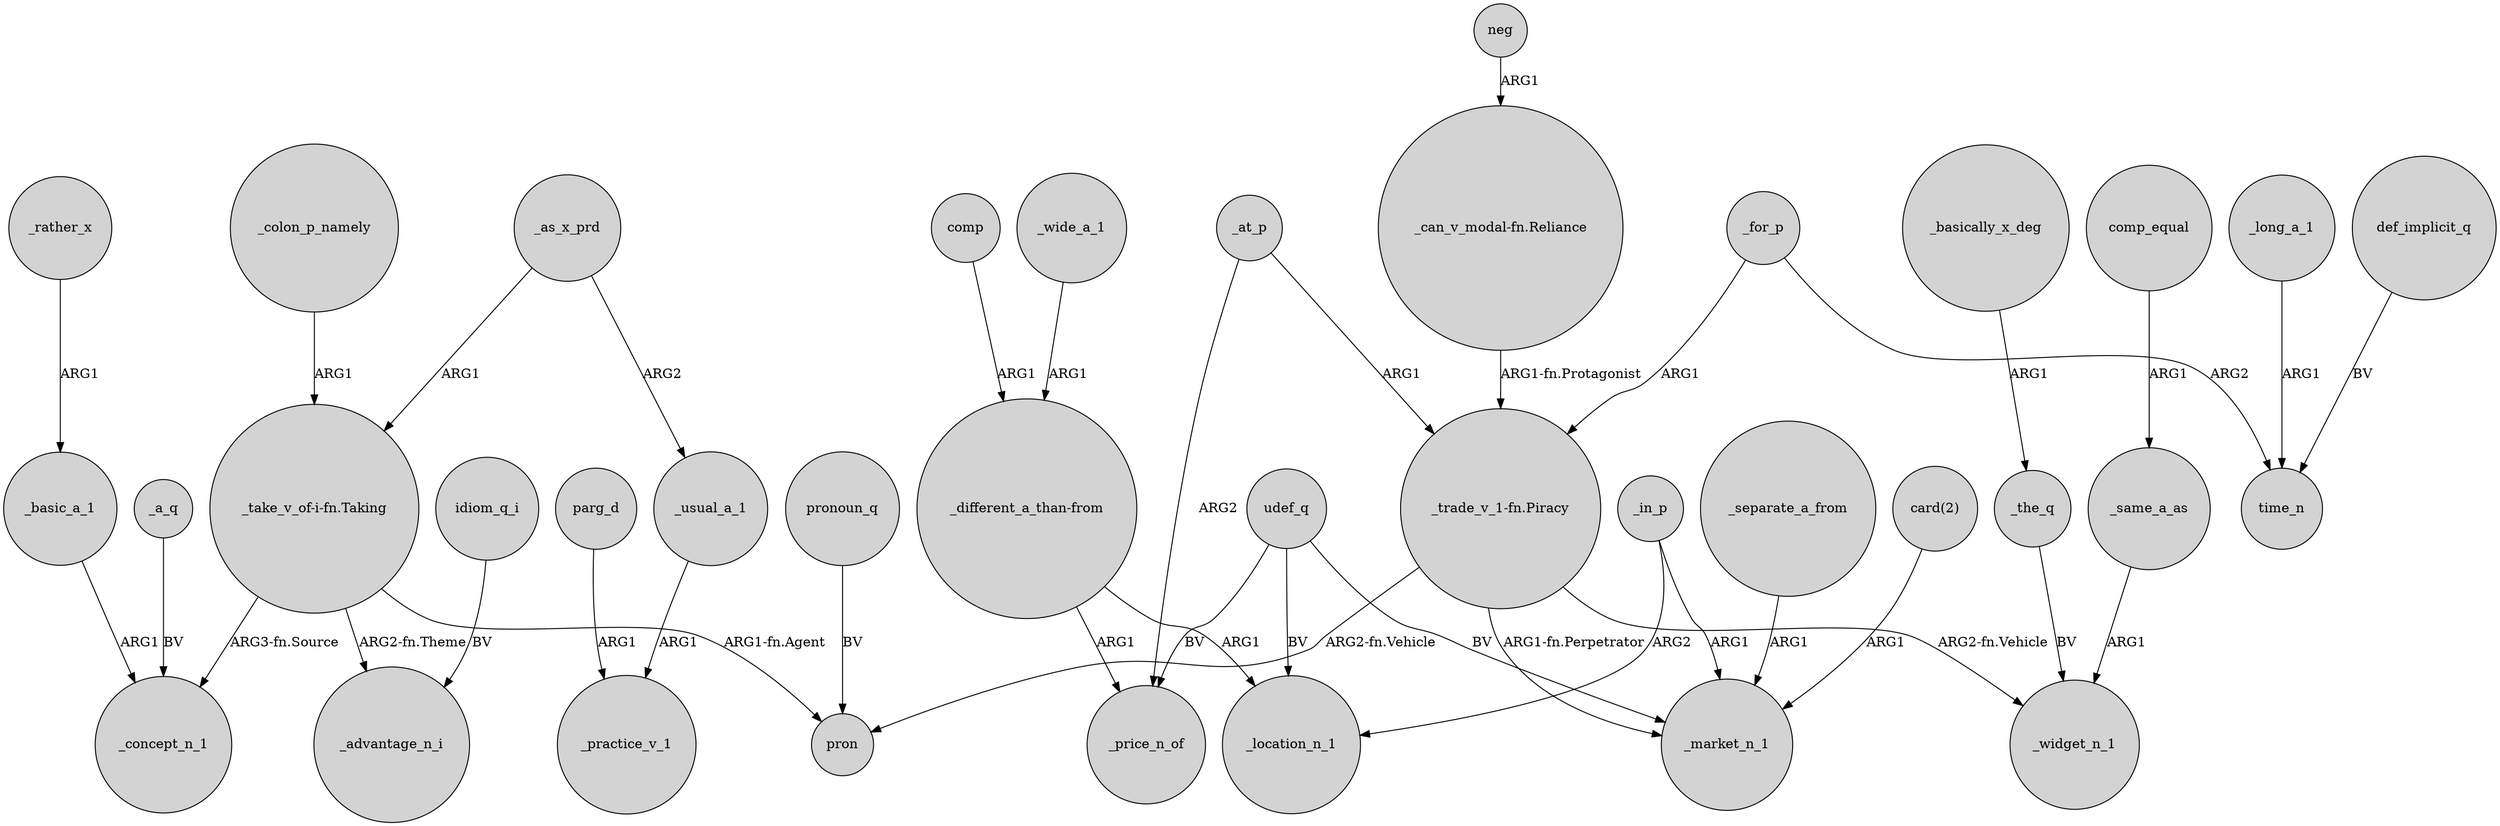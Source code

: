digraph {
	node [shape=circle style=filled]
	_colon_p_namely -> "_take_v_of-i-fn.Taking" [label=ARG1]
	_basically_x_deg -> _the_q [label=ARG1]
	_at_p -> "_trade_v_1-fn.Piracy" [label=ARG1]
	_same_a_as -> _widget_n_1 [label=ARG1]
	udef_q -> _market_n_1 [label=BV]
	_for_p -> time_n [label=ARG2]
	_in_p -> _location_n_1 [label=ARG2]
	_wide_a_1 -> "_different_a_than-from" [label=ARG1]
	parg_d -> _practice_v_1 [label=ARG1]
	udef_q -> _location_n_1 [label=BV]
	udef_q -> _price_n_of [label=BV]
	_basic_a_1 -> _concept_n_1 [label=ARG1]
	_the_q -> _widget_n_1 [label=BV]
	_rather_x -> _basic_a_1 [label=ARG1]
	neg -> "_can_v_modal-fn.Reliance" [label=ARG1]
	_for_p -> "_trade_v_1-fn.Piracy" [label=ARG1]
	"_take_v_of-i-fn.Taking" -> pron [label="ARG1-fn.Agent"]
	_as_x_prd -> "_take_v_of-i-fn.Taking" [label=ARG1]
	_in_p -> _market_n_1 [label=ARG1]
	pronoun_q -> pron [label=BV]
	"_take_v_of-i-fn.Taking" -> _concept_n_1 [label="ARG3-fn.Source"]
	_usual_a_1 -> _practice_v_1 [label=ARG1]
	"_trade_v_1-fn.Piracy" -> _widget_n_1 [label="ARG2-fn.Vehicle"]
	_at_p -> _price_n_of [label=ARG2]
	_as_x_prd -> _usual_a_1 [label=ARG2]
	_long_a_1 -> time_n [label=ARG1]
	comp -> "_different_a_than-from" [label=ARG1]
	_separate_a_from -> _market_n_1 [label=ARG1]
	"_can_v_modal-fn.Reliance" -> "_trade_v_1-fn.Piracy" [label="ARG1-fn.Protagonist"]
	"_take_v_of-i-fn.Taking" -> _advantage_n_i [label="ARG2-fn.Theme"]
	"card(2)" -> _market_n_1 [label=ARG1]
	"_different_a_than-from" -> _location_n_1 [label=ARG1]
	"_trade_v_1-fn.Piracy" -> pron [label="ARG2-fn.Vehicle"]
	"_different_a_than-from" -> _price_n_of [label=ARG1]
	"_trade_v_1-fn.Piracy" -> _market_n_1 [label="ARG1-fn.Perpetrator"]
	idiom_q_i -> _advantage_n_i [label=BV]
	_a_q -> _concept_n_1 [label=BV]
	comp_equal -> _same_a_as [label=ARG1]
	def_implicit_q -> time_n [label=BV]
}
